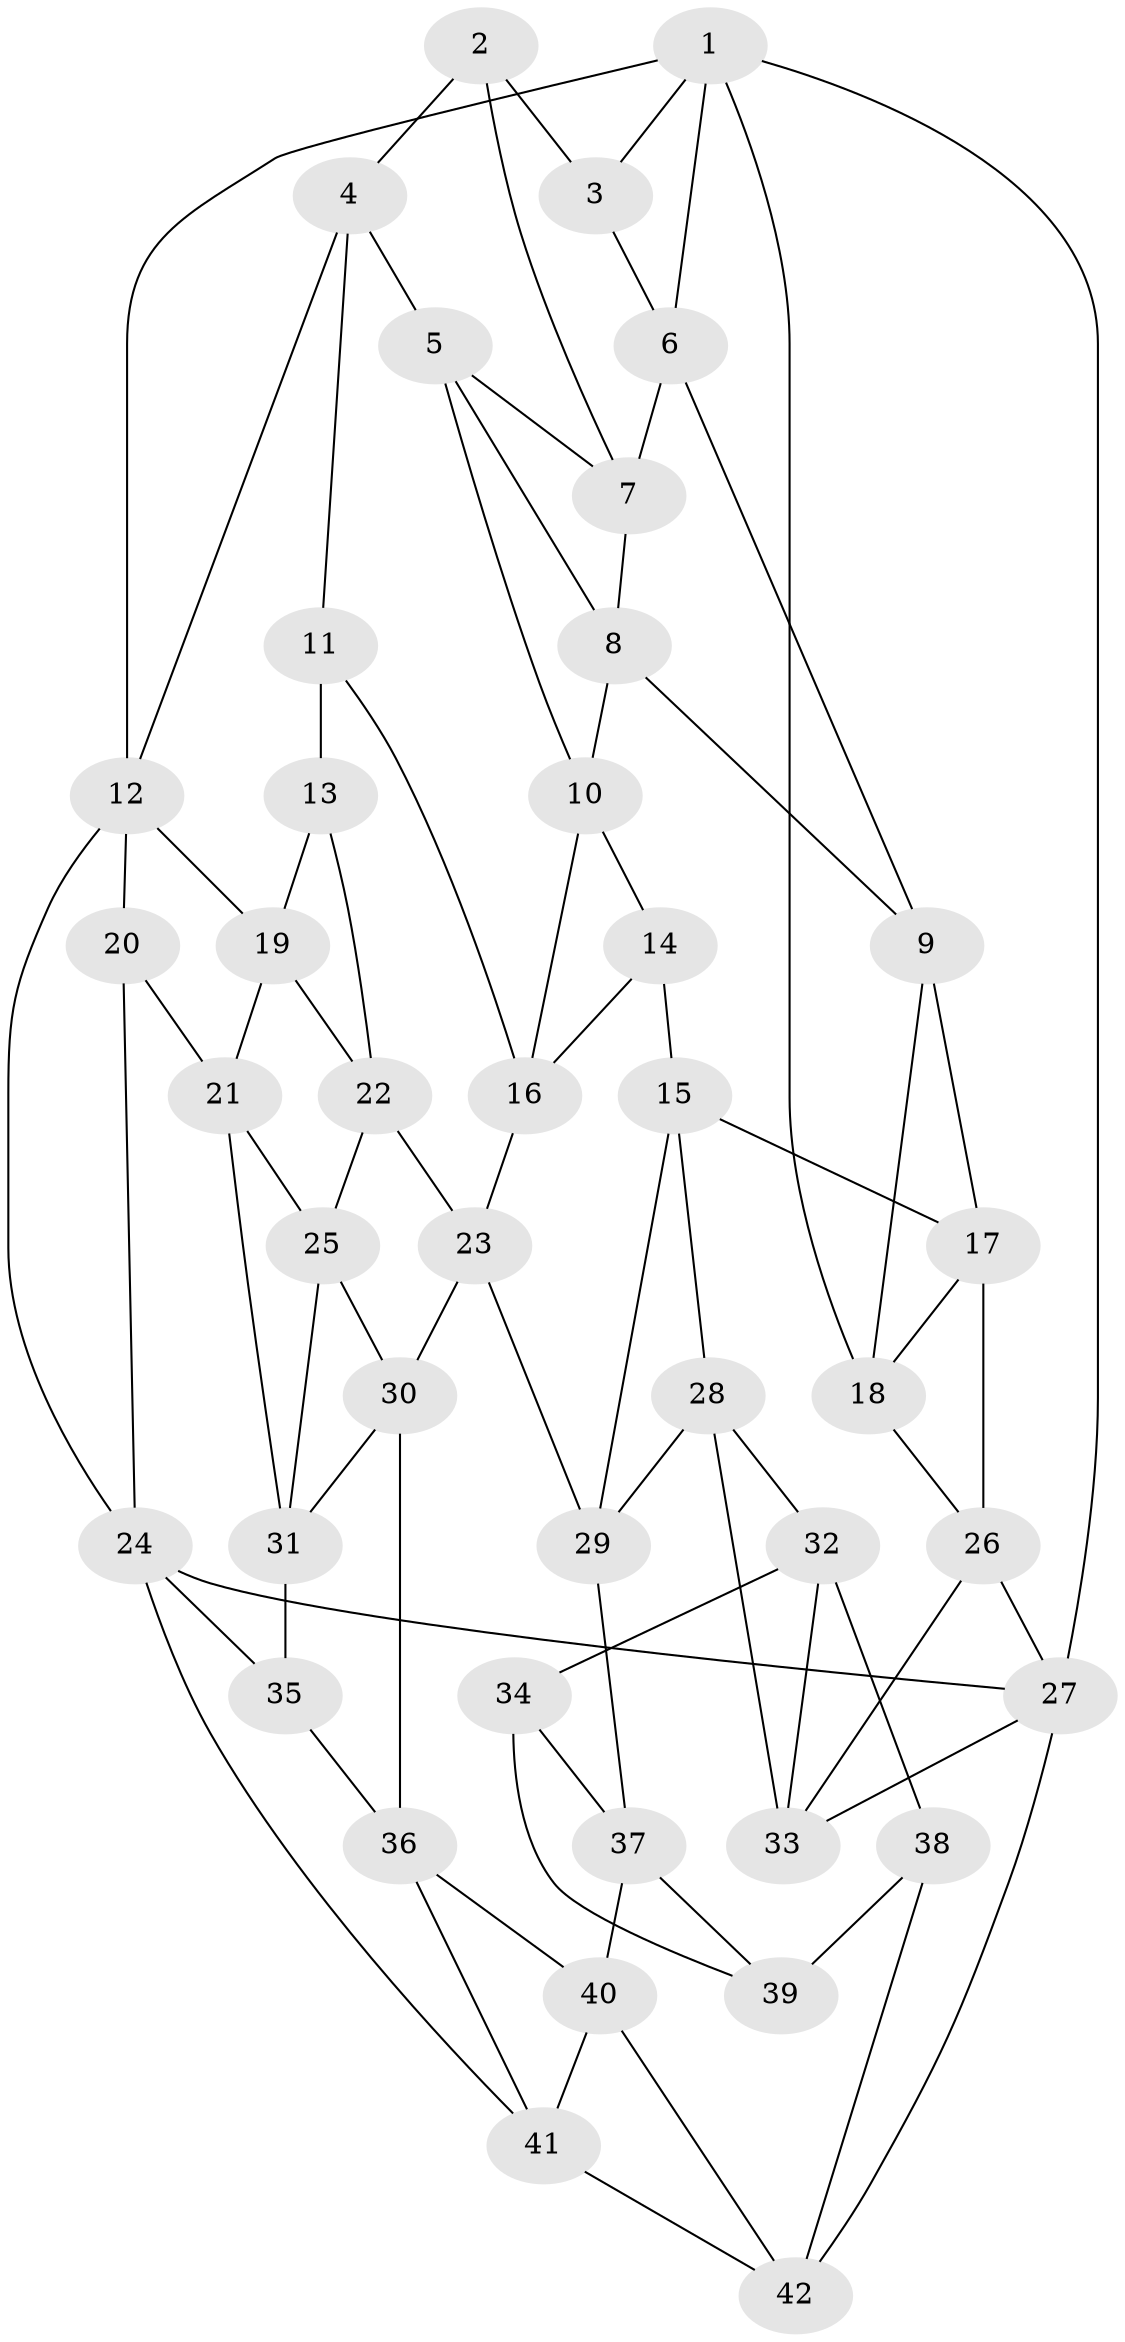 // original degree distribution, {3: 0.025, 5: 0.525, 6: 0.2125, 4: 0.2375}
// Generated by graph-tools (version 1.1) at 2025/51/03/09/25 03:51:02]
// undirected, 42 vertices, 81 edges
graph export_dot {
graph [start="1"]
  node [color=gray90,style=filled];
  1;
  2;
  3;
  4;
  5;
  6;
  7;
  8;
  9;
  10;
  11;
  12;
  13;
  14;
  15;
  16;
  17;
  18;
  19;
  20;
  21;
  22;
  23;
  24;
  25;
  26;
  27;
  28;
  29;
  30;
  31;
  32;
  33;
  34;
  35;
  36;
  37;
  38;
  39;
  40;
  41;
  42;
  1 -- 3 [weight=1.0];
  1 -- 6 [weight=1.0];
  1 -- 12 [weight=1.0];
  1 -- 18 [weight=1.0];
  1 -- 27 [weight=1.0];
  2 -- 3 [weight=1.0];
  2 -- 4 [weight=1.0];
  2 -- 7 [weight=1.0];
  3 -- 6 [weight=1.0];
  4 -- 5 [weight=1.0];
  4 -- 11 [weight=1.0];
  4 -- 12 [weight=1.0];
  5 -- 7 [weight=1.0];
  5 -- 8 [weight=1.0];
  5 -- 10 [weight=1.0];
  6 -- 7 [weight=1.0];
  6 -- 9 [weight=1.0];
  7 -- 8 [weight=1.0];
  8 -- 9 [weight=1.0];
  8 -- 10 [weight=1.0];
  9 -- 17 [weight=1.0];
  9 -- 18 [weight=1.0];
  10 -- 14 [weight=1.0];
  10 -- 16 [weight=1.0];
  11 -- 13 [weight=2.0];
  11 -- 16 [weight=1.0];
  12 -- 19 [weight=1.0];
  12 -- 20 [weight=1.0];
  12 -- 24 [weight=1.0];
  13 -- 19 [weight=1.0];
  13 -- 22 [weight=1.0];
  14 -- 15 [weight=1.0];
  14 -- 16 [weight=1.0];
  15 -- 17 [weight=1.0];
  15 -- 28 [weight=1.0];
  15 -- 29 [weight=1.0];
  16 -- 23 [weight=1.0];
  17 -- 18 [weight=1.0];
  17 -- 26 [weight=1.0];
  18 -- 26 [weight=1.0];
  19 -- 21 [weight=1.0];
  19 -- 22 [weight=1.0];
  20 -- 21 [weight=1.0];
  20 -- 24 [weight=1.0];
  21 -- 25 [weight=1.0];
  21 -- 31 [weight=1.0];
  22 -- 23 [weight=1.0];
  22 -- 25 [weight=1.0];
  23 -- 29 [weight=1.0];
  23 -- 30 [weight=1.0];
  24 -- 27 [weight=1.0];
  24 -- 35 [weight=1.0];
  24 -- 41 [weight=1.0];
  25 -- 30 [weight=1.0];
  25 -- 31 [weight=1.0];
  26 -- 27 [weight=1.0];
  26 -- 33 [weight=1.0];
  27 -- 33 [weight=1.0];
  27 -- 42 [weight=1.0];
  28 -- 29 [weight=1.0];
  28 -- 32 [weight=1.0];
  28 -- 33 [weight=1.0];
  29 -- 37 [weight=1.0];
  30 -- 31 [weight=1.0];
  30 -- 36 [weight=1.0];
  31 -- 35 [weight=1.0];
  32 -- 33 [weight=1.0];
  32 -- 34 [weight=1.0];
  32 -- 38 [weight=1.0];
  34 -- 37 [weight=1.0];
  34 -- 39 [weight=1.0];
  35 -- 36 [weight=1.0];
  36 -- 40 [weight=1.0];
  36 -- 41 [weight=1.0];
  37 -- 39 [weight=1.0];
  37 -- 40 [weight=1.0];
  38 -- 39 [weight=2.0];
  38 -- 42 [weight=1.0];
  40 -- 41 [weight=1.0];
  40 -- 42 [weight=1.0];
  41 -- 42 [weight=1.0];
}
